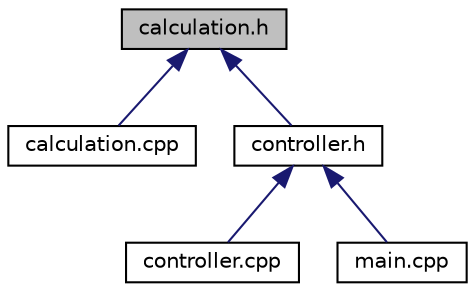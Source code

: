 digraph "calculation.h"
{
  edge [fontname="Helvetica",fontsize="10",labelfontname="Helvetica",labelfontsize="10"];
  node [fontname="Helvetica",fontsize="10",shape=record];
  Node1 [label="calculation.h",height=0.2,width=0.4,color="black", fillcolor="grey75", style="filled", fontcolor="black"];
  Node1 -> Node2 [dir="back",color="midnightblue",fontsize="10",style="solid"];
  Node2 [label="calculation.cpp",height=0.2,width=0.4,color="black", fillcolor="white", style="filled",URL="$calculation_8cpp.html"];
  Node1 -> Node3 [dir="back",color="midnightblue",fontsize="10",style="solid"];
  Node3 [label="controller.h",height=0.2,width=0.4,color="black", fillcolor="white", style="filled",URL="$controller_8h.html"];
  Node3 -> Node4 [dir="back",color="midnightblue",fontsize="10",style="solid"];
  Node4 [label="controller.cpp",height=0.2,width=0.4,color="black", fillcolor="white", style="filled",URL="$controller_8cpp.html"];
  Node3 -> Node5 [dir="back",color="midnightblue",fontsize="10",style="solid"];
  Node5 [label="main.cpp",height=0.2,width=0.4,color="black", fillcolor="white", style="filled",URL="$main_8cpp.html"];
}
